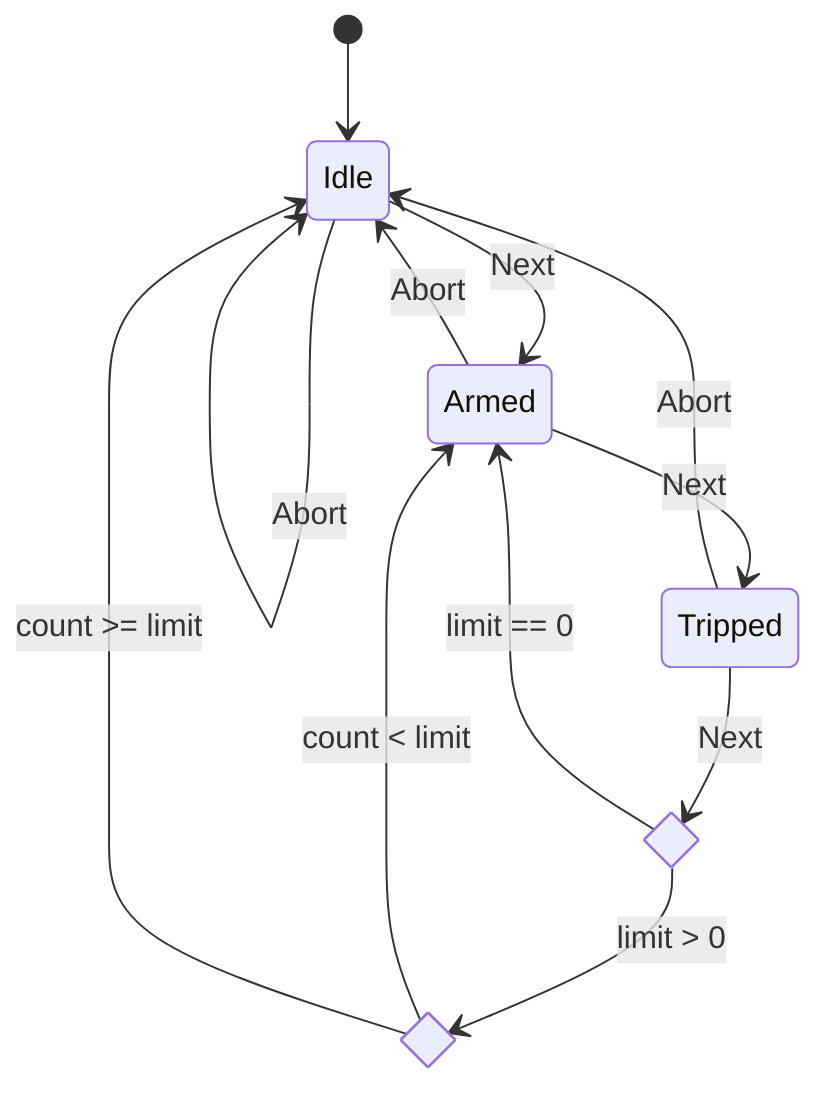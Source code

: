 stateDiagram-v2

[*] -->Idle
Idle --> Armed : Next
Idle --> Idle : Abort

state TripLimitCheck <<choice>>
state TripCountCheck <<choice>>
Armed --> Tripped : Next
Armed --> Idle : Abort

Tripped --> TripLimitCheck : Next
Tripped --> Idle : Abort

TripLimitCheck --> Armed: limit == 0
TripLimitCheck --> TripCountCheck: limit > 0

TripCountCheck --> Armed: count < limit
TripCountCheck --> Idle: count >= limit